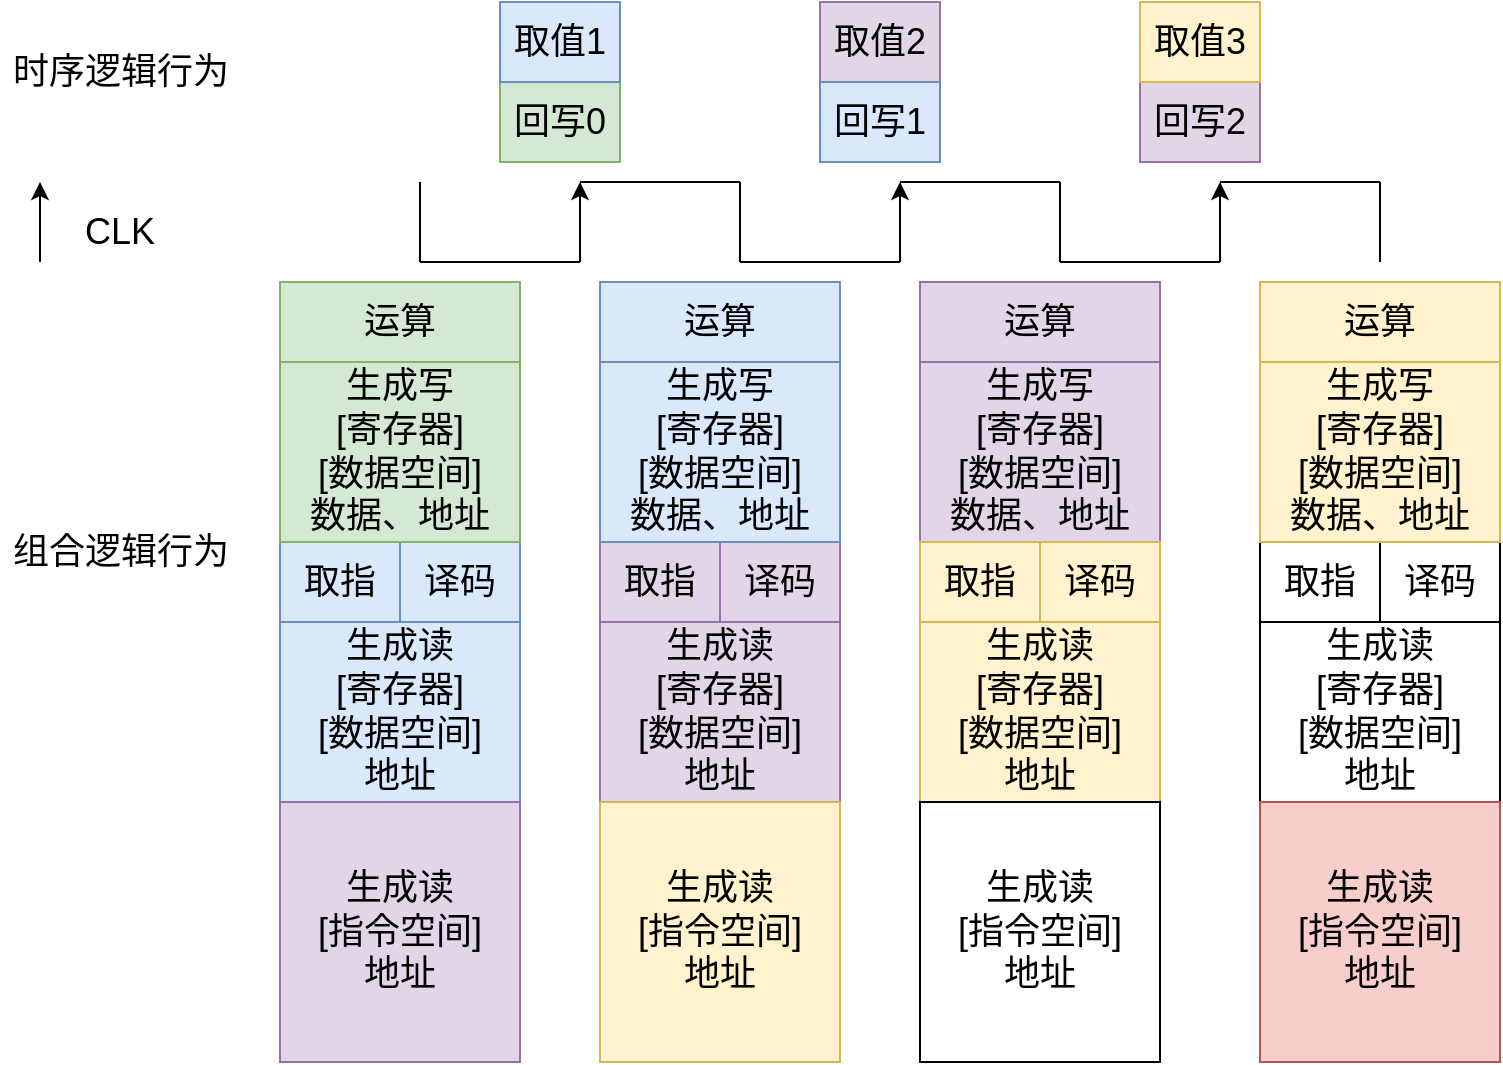 <mxfile version="16.5.1" type="device"><diagram id="IzAwbA2H8wNFUBzf3I_9" name="第 1 页"><mxGraphModel dx="1038" dy="649" grid="1" gridSize="10" guides="1" tooltips="1" connect="1" arrows="1" fold="1" page="1" pageScale="1" pageWidth="1169" pageHeight="1654" math="0" shadow="0"><root><mxCell id="0"/><mxCell id="1" parent="0"/><mxCell id="OezFH6JERg1xJNOGSZTi-2" value="" style="endArrow=none;html=1;rounded=0;fontSize=18;" parent="1" edge="1"><mxGeometry width="50" height="50" relative="1" as="geometry"><mxPoint x="250" y="310" as="sourcePoint"/><mxPoint x="330" y="310" as="targetPoint"/></mxGeometry></mxCell><mxCell id="OezFH6JERg1xJNOGSZTi-3" value="" style="endArrow=none;html=1;rounded=0;fontSize=18;" parent="1" edge="1"><mxGeometry width="50" height="50" relative="1" as="geometry"><mxPoint x="410" y="270" as="sourcePoint"/><mxPoint x="410" y="310" as="targetPoint"/></mxGeometry></mxCell><mxCell id="OezFH6JERg1xJNOGSZTi-4" value="" style="endArrow=none;html=1;rounded=0;fontSize=18;" parent="1" edge="1"><mxGeometry width="50" height="50" relative="1" as="geometry"><mxPoint x="330" y="270" as="sourcePoint"/><mxPoint x="410" y="270" as="targetPoint"/></mxGeometry></mxCell><mxCell id="OezFH6JERg1xJNOGSZTi-5" value="" style="endArrow=classic;html=1;rounded=0;fontSize=18;startArrow=none;startFill=0;endFill=1;" parent="1" edge="1"><mxGeometry width="50" height="50" relative="1" as="geometry"><mxPoint x="330" y="310" as="sourcePoint"/><mxPoint x="330" y="270" as="targetPoint"/></mxGeometry></mxCell><mxCell id="OezFH6JERg1xJNOGSZTi-6" value="" style="endArrow=none;html=1;rounded=0;fontSize=18;" parent="1" edge="1"><mxGeometry width="50" height="50" relative="1" as="geometry"><mxPoint x="410" y="310" as="sourcePoint"/><mxPoint x="490" y="310" as="targetPoint"/></mxGeometry></mxCell><mxCell id="OezFH6JERg1xJNOGSZTi-8" value="" style="endArrow=none;html=1;rounded=0;fontSize=18;" parent="1" edge="1"><mxGeometry width="50" height="50" relative="1" as="geometry"><mxPoint x="490" y="270" as="sourcePoint"/><mxPoint x="570" y="270" as="targetPoint"/></mxGeometry></mxCell><mxCell id="OezFH6JERg1xJNOGSZTi-9" value="" style="endArrow=classic;html=1;rounded=0;fontSize=18;endFill=1;" parent="1" edge="1"><mxGeometry width="50" height="50" relative="1" as="geometry"><mxPoint x="490" y="310" as="sourcePoint"/><mxPoint x="490" y="270" as="targetPoint"/></mxGeometry></mxCell><mxCell id="OezFH6JERg1xJNOGSZTi-10" value="" style="endArrow=none;html=1;rounded=0;fontSize=18;" parent="1" edge="1"><mxGeometry width="50" height="50" relative="1" as="geometry"><mxPoint x="570" y="270" as="sourcePoint"/><mxPoint x="570" y="310" as="targetPoint"/></mxGeometry></mxCell><mxCell id="OezFH6JERg1xJNOGSZTi-11" value="" style="endArrow=none;html=1;rounded=0;fontSize=18;" parent="1" edge="1"><mxGeometry width="50" height="50" relative="1" as="geometry"><mxPoint x="570" y="310" as="sourcePoint"/><mxPoint x="650" y="310" as="targetPoint"/></mxGeometry></mxCell><mxCell id="OezFH6JERg1xJNOGSZTi-12" value="" style="endArrow=none;html=1;rounded=0;fontSize=18;" parent="1" edge="1"><mxGeometry width="50" height="50" relative="1" as="geometry"><mxPoint x="730" y="270" as="sourcePoint"/><mxPoint x="730" y="310" as="targetPoint"/></mxGeometry></mxCell><mxCell id="OezFH6JERg1xJNOGSZTi-13" value="" style="endArrow=none;html=1;rounded=0;fontSize=18;" parent="1" edge="1"><mxGeometry width="50" height="50" relative="1" as="geometry"><mxPoint x="650" y="270" as="sourcePoint"/><mxPoint x="730" y="270" as="targetPoint"/></mxGeometry></mxCell><mxCell id="OezFH6JERg1xJNOGSZTi-14" value="" style="endArrow=classic;html=1;rounded=0;fontSize=18;endFill=1;" parent="1" edge="1"><mxGeometry width="50" height="50" relative="1" as="geometry"><mxPoint x="650" y="310" as="sourcePoint"/><mxPoint x="650" y="270" as="targetPoint"/></mxGeometry></mxCell><mxCell id="OezFH6JERg1xJNOGSZTi-15" value="" style="endArrow=none;html=1;rounded=0;fontSize=18;" parent="1" edge="1"><mxGeometry width="50" height="50" relative="1" as="geometry"><mxPoint x="250" y="270" as="sourcePoint"/><mxPoint x="250" y="310" as="targetPoint"/></mxGeometry></mxCell><mxCell id="OezFH6JERg1xJNOGSZTi-17" value="时序逻辑行为" style="text;html=1;align=center;verticalAlign=middle;resizable=0;points=[];autosize=1;strokeColor=none;fillColor=none;fontSize=18;" parent="1" vertex="1"><mxGeometry x="40" y="200" width="120" height="30" as="geometry"/></mxCell><mxCell id="OezFH6JERg1xJNOGSZTi-18" value="组合逻辑行为" style="text;html=1;align=center;verticalAlign=middle;resizable=0;points=[];autosize=1;strokeColor=none;fillColor=none;fontSize=18;" parent="1" vertex="1"><mxGeometry x="40" y="440" width="120" height="30" as="geometry"/></mxCell><mxCell id="OezFH6JERg1xJNOGSZTi-19" value="译码" style="rounded=0;whiteSpace=wrap;html=1;fontSize=18;fillColor=#e1d5e7;strokeColor=#9673a6;" parent="1" vertex="1"><mxGeometry x="400" y="450" width="60" height="40" as="geometry"/></mxCell><mxCell id="OezFH6JERg1xJNOGSZTi-20" value="生成读&lt;br&gt;[寄存器]&lt;br&gt;[数据空间]&lt;br&gt;地址" style="rounded=0;whiteSpace=wrap;html=1;fontSize=18;fillColor=#e1d5e7;strokeColor=#9673a6;" parent="1" vertex="1"><mxGeometry x="340" y="490" width="120" height="90" as="geometry"/></mxCell><mxCell id="OezFH6JERg1xJNOGSZTi-22" value="" style="endArrow=classic;html=1;rounded=0;fontSize=18;startArrow=none;startFill=0;endFill=1;" parent="1" edge="1"><mxGeometry width="50" height="50" relative="1" as="geometry"><mxPoint x="60" y="310" as="sourcePoint"/><mxPoint x="60" y="270" as="targetPoint"/></mxGeometry></mxCell><mxCell id="OezFH6JERg1xJNOGSZTi-23" value="取值2" style="rounded=0;whiteSpace=wrap;html=1;fontSize=18;fillColor=#e1d5e7;strokeColor=#9673a6;" parent="1" vertex="1"><mxGeometry x="450" y="180" width="60" height="40" as="geometry"/></mxCell><mxCell id="OezFH6JERg1xJNOGSZTi-24" value="运算" style="rounded=0;whiteSpace=wrap;html=1;fontSize=18;fillColor=#e1d5e7;strokeColor=#9673a6;" parent="1" vertex="1"><mxGeometry x="500" y="320" width="120" height="40" as="geometry"/></mxCell><mxCell id="OezFH6JERg1xJNOGSZTi-25" value="生成写&lt;br&gt;[寄存器]&lt;br&gt;[数据空间]&lt;br&gt;数据、地址" style="rounded=0;whiteSpace=wrap;html=1;fontSize=18;fillColor=#e1d5e7;strokeColor=#9673a6;" parent="1" vertex="1"><mxGeometry x="500" y="360" width="120" height="90" as="geometry"/></mxCell><mxCell id="OezFH6JERg1xJNOGSZTi-26" value="回写2" style="rounded=0;whiteSpace=wrap;html=1;fontSize=18;fillColor=#e1d5e7;strokeColor=#9673a6;" parent="1" vertex="1"><mxGeometry x="610" y="220" width="60" height="40" as="geometry"/></mxCell><mxCell id="OezFH6JERg1xJNOGSZTi-28" value="取值3" style="rounded=0;whiteSpace=wrap;html=1;fontSize=18;fillColor=#fff2cc;strokeColor=#d6b656;" parent="1" vertex="1"><mxGeometry x="610" y="180" width="60" height="40" as="geometry"/></mxCell><mxCell id="OezFH6JERg1xJNOGSZTi-32" value="回写1" style="rounded=0;whiteSpace=wrap;html=1;fontSize=18;fillColor=#dae8fc;strokeColor=#6c8ebf;" parent="1" vertex="1"><mxGeometry x="450" y="220" width="60" height="40" as="geometry"/></mxCell><mxCell id="OezFH6JERg1xJNOGSZTi-34" value="取指" style="rounded=0;whiteSpace=wrap;html=1;fontSize=18;fillColor=#e1d5e7;strokeColor=#9673a6;" parent="1" vertex="1"><mxGeometry x="340" y="450" width="60" height="40" as="geometry"/></mxCell><mxCell id="OezFH6JERg1xJNOGSZTi-35" value="回写0" style="rounded=0;whiteSpace=wrap;html=1;fontSize=18;fillColor=#d5e8d4;strokeColor=#82b366;" parent="1" vertex="1"><mxGeometry x="290" y="220" width="60" height="40" as="geometry"/></mxCell><mxCell id="OezFH6JERg1xJNOGSZTi-36" value="取值1" style="rounded=0;whiteSpace=wrap;html=1;fontSize=18;fillColor=#dae8fc;strokeColor=#6c8ebf;" parent="1" vertex="1"><mxGeometry x="290" y="180" width="60" height="40" as="geometry"/></mxCell><mxCell id="OezFH6JERg1xJNOGSZTi-38" value="运算" style="rounded=0;whiteSpace=wrap;html=1;fontSize=18;fillColor=#dae8fc;strokeColor=#6c8ebf;" parent="1" vertex="1"><mxGeometry x="340" y="320" width="120" height="40" as="geometry"/></mxCell><mxCell id="OezFH6JERg1xJNOGSZTi-39" value="生成写&lt;br&gt;[寄存器]&lt;br&gt;[数据空间]&lt;br&gt;数据、地址" style="rounded=0;whiteSpace=wrap;html=1;fontSize=18;fillColor=#dae8fc;strokeColor=#6c8ebf;" parent="1" vertex="1"><mxGeometry x="340" y="360" width="120" height="90" as="geometry"/></mxCell><mxCell id="OezFH6JERg1xJNOGSZTi-40" value="译码" style="rounded=0;whiteSpace=wrap;html=1;fontSize=18;fillColor=#fff2cc;strokeColor=#d6b656;" parent="1" vertex="1"><mxGeometry x="560" y="450" width="60" height="40" as="geometry"/></mxCell><mxCell id="OezFH6JERg1xJNOGSZTi-41" value="生成读&lt;br&gt;[寄存器]&lt;br&gt;[数据空间]&lt;br&gt;地址" style="rounded=0;whiteSpace=wrap;html=1;fontSize=18;fillColor=#fff2cc;strokeColor=#d6b656;" parent="1" vertex="1"><mxGeometry x="500" y="490" width="120" height="90" as="geometry"/></mxCell><mxCell id="OezFH6JERg1xJNOGSZTi-42" value="取指" style="rounded=0;whiteSpace=wrap;html=1;fontSize=18;fillColor=#fff2cc;strokeColor=#d6b656;" parent="1" vertex="1"><mxGeometry x="500" y="450" width="60" height="40" as="geometry"/></mxCell><mxCell id="OezFH6JERg1xJNOGSZTi-43" value="译码" style="rounded=0;whiteSpace=wrap;html=1;fontSize=18;fillColor=#dae8fc;strokeColor=#6c8ebf;" parent="1" vertex="1"><mxGeometry x="240" y="450" width="60" height="40" as="geometry"/></mxCell><mxCell id="OezFH6JERg1xJNOGSZTi-44" value="生成读&lt;br&gt;[寄存器]&lt;br&gt;[数据空间]&lt;br&gt;地址" style="rounded=0;whiteSpace=wrap;html=1;fontSize=18;fillColor=#dae8fc;strokeColor=#6c8ebf;" parent="1" vertex="1"><mxGeometry x="180" y="490" width="120" height="90" as="geometry"/></mxCell><mxCell id="OezFH6JERg1xJNOGSZTi-45" value="取指" style="rounded=0;whiteSpace=wrap;html=1;fontSize=18;fillColor=#dae8fc;strokeColor=#6c8ebf;" parent="1" vertex="1"><mxGeometry x="180" y="450" width="60" height="40" as="geometry"/></mxCell><mxCell id="OezFH6JERg1xJNOGSZTi-46" value="运算" style="rounded=0;whiteSpace=wrap;html=1;fontSize=18;fillColor=#d5e8d4;strokeColor=#82b366;" parent="1" vertex="1"><mxGeometry x="180" y="320" width="120" height="40" as="geometry"/></mxCell><mxCell id="OezFH6JERg1xJNOGSZTi-47" value="生成写&lt;br&gt;[寄存器]&lt;br&gt;[数据空间]&lt;br&gt;数据、地址" style="rounded=0;whiteSpace=wrap;html=1;fontSize=18;fillColor=#d5e8d4;strokeColor=#82b366;" parent="1" vertex="1"><mxGeometry x="180" y="360" width="120" height="90" as="geometry"/></mxCell><mxCell id="OezFH6JERg1xJNOGSZTi-48" value="译码" style="rounded=0;whiteSpace=wrap;html=1;fontSize=18;" parent="1" vertex="1"><mxGeometry x="730" y="450" width="60" height="40" as="geometry"/></mxCell><mxCell id="OezFH6JERg1xJNOGSZTi-49" value="生成读&lt;br&gt;[寄存器]&lt;br&gt;[数据空间]&lt;br&gt;地址" style="rounded=0;whiteSpace=wrap;html=1;fontSize=18;" parent="1" vertex="1"><mxGeometry x="670" y="490" width="120" height="90" as="geometry"/></mxCell><mxCell id="OezFH6JERg1xJNOGSZTi-50" value="取指" style="rounded=0;whiteSpace=wrap;html=1;fontSize=18;" parent="1" vertex="1"><mxGeometry x="670" y="450" width="60" height="40" as="geometry"/></mxCell><mxCell id="OezFH6JERg1xJNOGSZTi-51" value="运算" style="rounded=0;whiteSpace=wrap;html=1;fontSize=18;fillColor=#fff2cc;strokeColor=#d6b656;" parent="1" vertex="1"><mxGeometry x="670" y="320" width="120" height="40" as="geometry"/></mxCell><mxCell id="OezFH6JERg1xJNOGSZTi-52" value="生成写&lt;br&gt;[寄存器]&lt;br&gt;[数据空间]&lt;br&gt;数据、地址" style="rounded=0;whiteSpace=wrap;html=1;fontSize=18;fillColor=#fff2cc;strokeColor=#d6b656;" parent="1" vertex="1"><mxGeometry x="670" y="360" width="120" height="90" as="geometry"/></mxCell><mxCell id="OezFH6JERg1xJNOGSZTi-53" value="CLK" style="text;html=1;strokeColor=none;fillColor=none;align=center;verticalAlign=middle;whiteSpace=wrap;rounded=0;fontSize=18;" parent="1" vertex="1"><mxGeometry x="70" y="280" width="60" height="30" as="geometry"/></mxCell><mxCell id="QiRNxN7T9prd8qt_nET--2" value="生成读&lt;br&gt;[指令空间]&lt;br&gt;地址" style="rounded=0;whiteSpace=wrap;html=1;fontSize=18;fillColor=#e1d5e7;strokeColor=#9673a6;" vertex="1" parent="1"><mxGeometry x="180" y="580" width="120" height="130" as="geometry"/></mxCell><mxCell id="QiRNxN7T9prd8qt_nET--4" value="生成读&lt;br&gt;[指令空间]&lt;br&gt;地址" style="rounded=0;whiteSpace=wrap;html=1;fontSize=18;fillColor=#fff2cc;strokeColor=#d6b656;" vertex="1" parent="1"><mxGeometry x="340" y="580" width="120" height="130" as="geometry"/></mxCell><mxCell id="QiRNxN7T9prd8qt_nET--5" value="生成读&lt;br&gt;[指令空间]&lt;br&gt;地址" style="rounded=0;whiteSpace=wrap;html=1;fontSize=18;" vertex="1" parent="1"><mxGeometry x="500" y="580" width="120" height="130" as="geometry"/></mxCell><mxCell id="QiRNxN7T9prd8qt_nET--6" value="生成读&lt;br&gt;[指令空间]&lt;br&gt;地址" style="rounded=0;whiteSpace=wrap;html=1;fontSize=18;fillColor=#f8cecc;strokeColor=#b85450;" vertex="1" parent="1"><mxGeometry x="670" y="580" width="120" height="130" as="geometry"/></mxCell></root></mxGraphModel></diagram></mxfile>